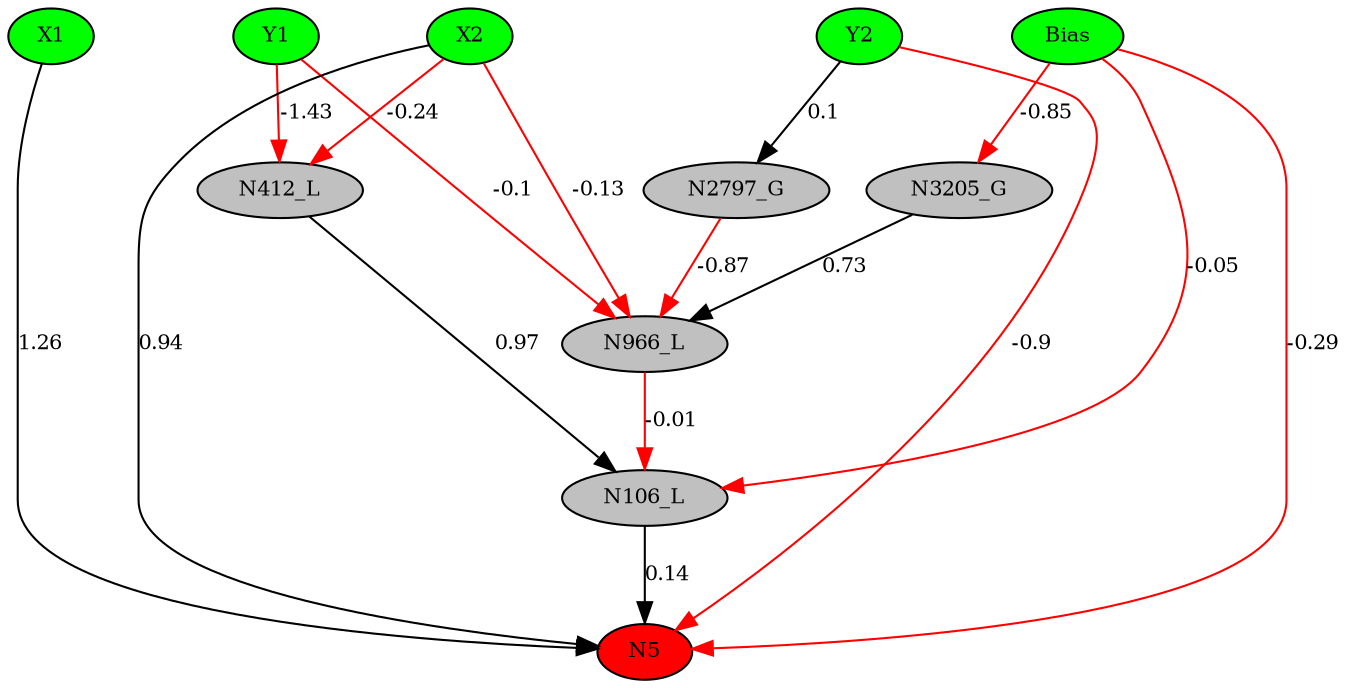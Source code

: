 digraph g { 
N0 [shape=ellipse, label=Bias,fontsize=10,height=0.1,width=0.1,style=filled,fillcolor=green]
N1[shape=ellipse label=X1,fontsize=10,height=0.1,width=0.1,style=filled,fillcolor=green]
N2[shape=ellipse label=Y1,fontsize=10,height=0.1,width=0.1,style=filled,fillcolor=green]
N3[shape=ellipse label=X2,fontsize=10,height=0.1,width=0.1,style=filled,fillcolor=green]
N4[shape=ellipse label=Y2,fontsize=10,height=0.1,width=0.1,style=filled,fillcolor=green]
N5[shape=ellipse,fontsize = 10, height = 0.1, width = 0.1, style = filled, fillcolor = red]
N106[shape=ellipse, label=N106_L,fontsize=10,height=0.1,width=0.1,style=filled,fillcolor=gray]
N412[shape=ellipse, label=N412_L,fontsize=10,height=0.1,width=0.1,style=filled,fillcolor=gray]
N966[shape=ellipse, label=N966_L,fontsize=10,height=0.1,width=0.1,style=filled,fillcolor=gray]
N2797[shape=ellipse, label=N2797_G,fontsize=10,height=0.1,width=0.1,style=filled,fillcolor=gray]
N3205[shape=ellipse, label=N3205_G,fontsize=10,height=0.1,width=0.1,style=filled,fillcolor=gray]
N0 -> N5 [color=red] [arrowType=inv][ label=-0.29,fontsize=10]
N1 -> N5 [color=black] [ label=1.26,fontsize=10]
N3 -> N5 [color=black] [ label=0.94,fontsize=10]
N4 -> N5 [color=red] [arrowType=inv][ label=-0.9,fontsize=10]
N106 -> N5 [color=black] [ label=0.14,fontsize=10]
N0 -> N106 [color=red] [arrowType=inv][ label=-0.05,fontsize=10]
N2 -> N412 [color=red] [arrowType=inv][ label=-1.43,fontsize=10]
N412 -> N106 [color=black] [ label=0.97,fontsize=10]
N966 -> N106 [color=red] [arrowType=inv][ label=-0.01,fontsize=10]
N3 -> N966 [color=red] [arrowType=inv][ label=-0.13,fontsize=10]
N2 -> N966 [color=red] [arrowType=inv][ label=-0.1,fontsize=10]
N4 -> N2797 [color=black] [ label=0.1,fontsize=10]
N2797 -> N966 [color=red] [arrowType=inv][ label=-0.87,fontsize=10]
N3 -> N412 [color=red] [arrowType=inv][ label=-0.24,fontsize=10]
N0 -> N3205 [color=red] [arrowType=inv][ label=-0.85,fontsize=10]
N3205 -> N966 [color=black] [ label=0.73,fontsize=10]
 { rank=same; 
N5
 } 
 { rank=same; 
N1 ->N2 ->N3 ->N4 ->N0 [style=invis]
 } 
}
